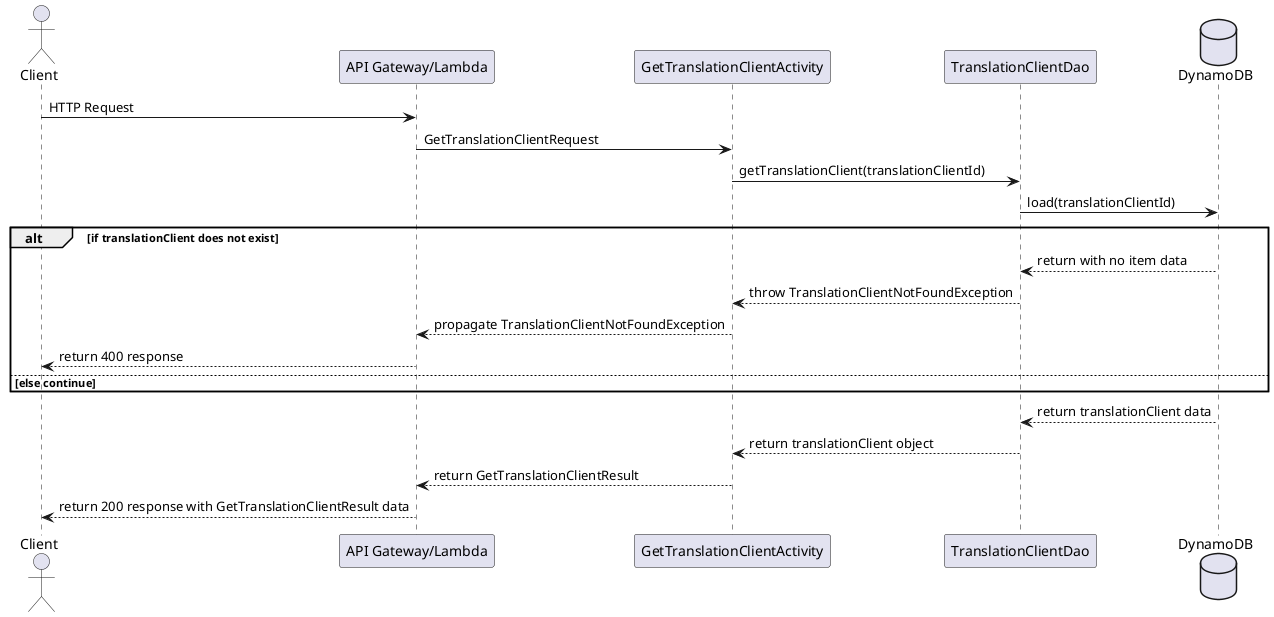 @startuml

actor Client
participant "API Gateway/Lambda"
participant GetTranslationClientActivity
participant TranslationClientDao
database    DynamoDB

Client -> "API Gateway/Lambda" : HTTP Request
"API Gateway/Lambda" -> GetTranslationClientActivity : GetTranslationClientRequest
GetTranslationClientActivity -> TranslationClientDao : getTranslationClient(translationClientId)
TranslationClientDao -> DynamoDB : load(translationClientId)

alt if translationClient does not exist
    DynamoDB --> TranslationClientDao : return with no item data
    TranslationClientDao --> GetTranslationClientActivity : throw TranslationClientNotFoundException
    GetTranslationClientActivity --> "API Gateway/Lambda" : propagate TranslationClientNotFoundException
    "API Gateway/Lambda" --> Client : return 400 response
else else continue
end

DynamoDB --> TranslationClientDao : return translationClient data
TranslationClientDao --> GetTranslationClientActivity : return translationClient object
GetTranslationClientActivity --> "API Gateway/Lambda" : return GetTranslationClientResult
"API Gateway/Lambda" --> Client : return 200 response with GetTranslationClientResult data

@enduml